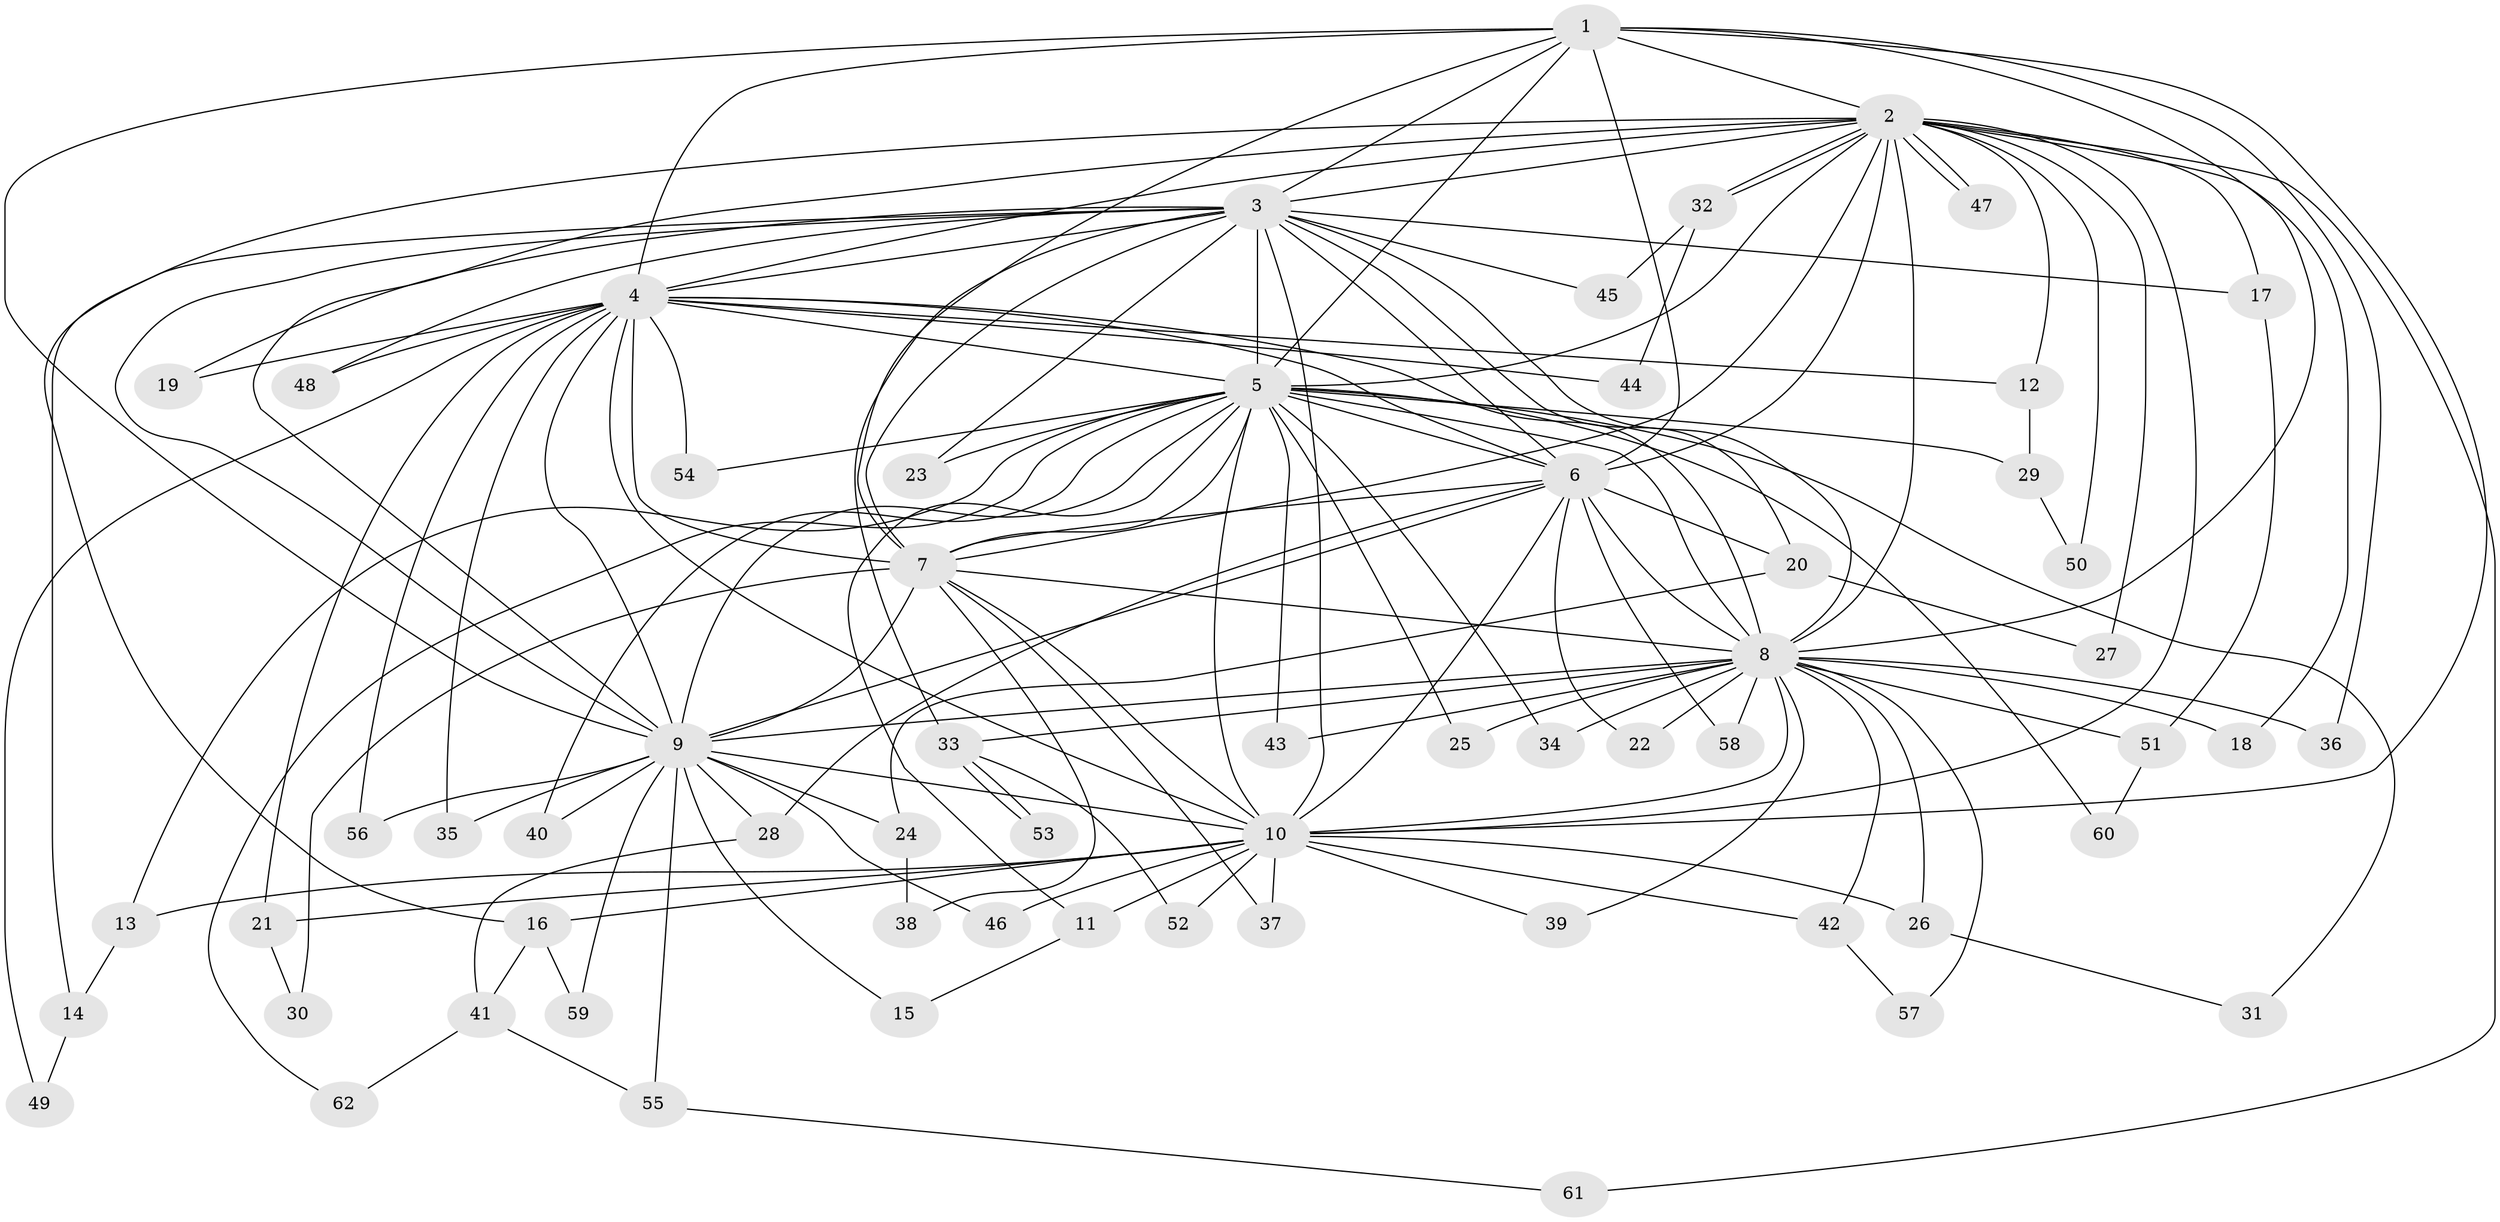 // Generated by graph-tools (version 1.1) at 2025/01/03/09/25 03:01:28]
// undirected, 62 vertices, 149 edges
graph export_dot {
graph [start="1"]
  node [color=gray90,style=filled];
  1;
  2;
  3;
  4;
  5;
  6;
  7;
  8;
  9;
  10;
  11;
  12;
  13;
  14;
  15;
  16;
  17;
  18;
  19;
  20;
  21;
  22;
  23;
  24;
  25;
  26;
  27;
  28;
  29;
  30;
  31;
  32;
  33;
  34;
  35;
  36;
  37;
  38;
  39;
  40;
  41;
  42;
  43;
  44;
  45;
  46;
  47;
  48;
  49;
  50;
  51;
  52;
  53;
  54;
  55;
  56;
  57;
  58;
  59;
  60;
  61;
  62;
  1 -- 2;
  1 -- 3;
  1 -- 4;
  1 -- 5;
  1 -- 6;
  1 -- 7;
  1 -- 8;
  1 -- 9;
  1 -- 10;
  1 -- 36;
  2 -- 3;
  2 -- 4;
  2 -- 5;
  2 -- 6;
  2 -- 7;
  2 -- 8;
  2 -- 9;
  2 -- 10;
  2 -- 12;
  2 -- 16;
  2 -- 17;
  2 -- 18;
  2 -- 27;
  2 -- 32;
  2 -- 32;
  2 -- 47;
  2 -- 47;
  2 -- 50;
  2 -- 61;
  3 -- 4;
  3 -- 5;
  3 -- 6;
  3 -- 7;
  3 -- 8;
  3 -- 9;
  3 -- 10;
  3 -- 14;
  3 -- 17;
  3 -- 19;
  3 -- 20;
  3 -- 23;
  3 -- 33;
  3 -- 45;
  3 -- 48;
  4 -- 5;
  4 -- 6;
  4 -- 7;
  4 -- 8;
  4 -- 9;
  4 -- 10;
  4 -- 12;
  4 -- 19;
  4 -- 21;
  4 -- 35;
  4 -- 44;
  4 -- 48;
  4 -- 49;
  4 -- 54;
  4 -- 56;
  5 -- 6;
  5 -- 7;
  5 -- 8;
  5 -- 9;
  5 -- 10;
  5 -- 11;
  5 -- 13;
  5 -- 23;
  5 -- 25;
  5 -- 29;
  5 -- 31;
  5 -- 34;
  5 -- 40;
  5 -- 43;
  5 -- 54;
  5 -- 60;
  5 -- 62;
  6 -- 7;
  6 -- 8;
  6 -- 9;
  6 -- 10;
  6 -- 20;
  6 -- 22;
  6 -- 28;
  6 -- 58;
  7 -- 8;
  7 -- 9;
  7 -- 10;
  7 -- 30;
  7 -- 37;
  7 -- 38;
  8 -- 9;
  8 -- 10;
  8 -- 18;
  8 -- 22;
  8 -- 25;
  8 -- 26;
  8 -- 33;
  8 -- 34;
  8 -- 36;
  8 -- 39;
  8 -- 42;
  8 -- 43;
  8 -- 51;
  8 -- 57;
  8 -- 58;
  9 -- 10;
  9 -- 15;
  9 -- 24;
  9 -- 28;
  9 -- 35;
  9 -- 40;
  9 -- 46;
  9 -- 55;
  9 -- 56;
  9 -- 59;
  10 -- 11;
  10 -- 13;
  10 -- 16;
  10 -- 21;
  10 -- 26;
  10 -- 37;
  10 -- 39;
  10 -- 42;
  10 -- 46;
  10 -- 52;
  11 -- 15;
  12 -- 29;
  13 -- 14;
  14 -- 49;
  16 -- 41;
  16 -- 59;
  17 -- 51;
  20 -- 24;
  20 -- 27;
  21 -- 30;
  24 -- 38;
  26 -- 31;
  28 -- 41;
  29 -- 50;
  32 -- 44;
  32 -- 45;
  33 -- 52;
  33 -- 53;
  33 -- 53;
  41 -- 55;
  41 -- 62;
  42 -- 57;
  51 -- 60;
  55 -- 61;
}
